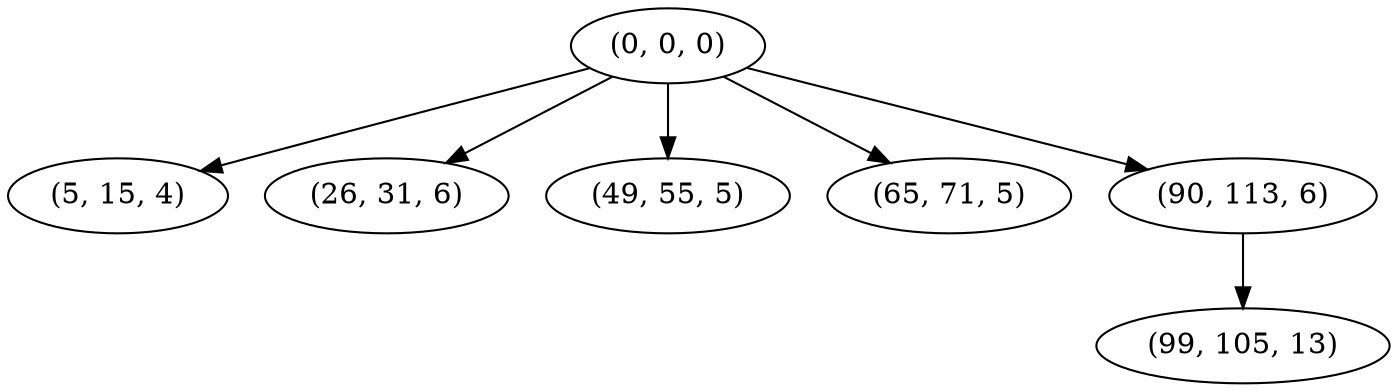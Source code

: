 digraph tree {
    "(0, 0, 0)";
    "(5, 15, 4)";
    "(26, 31, 6)";
    "(49, 55, 5)";
    "(65, 71, 5)";
    "(90, 113, 6)";
    "(99, 105, 13)";
    "(0, 0, 0)" -> "(5, 15, 4)";
    "(0, 0, 0)" -> "(26, 31, 6)";
    "(0, 0, 0)" -> "(49, 55, 5)";
    "(0, 0, 0)" -> "(65, 71, 5)";
    "(0, 0, 0)" -> "(90, 113, 6)";
    "(90, 113, 6)" -> "(99, 105, 13)";
}
